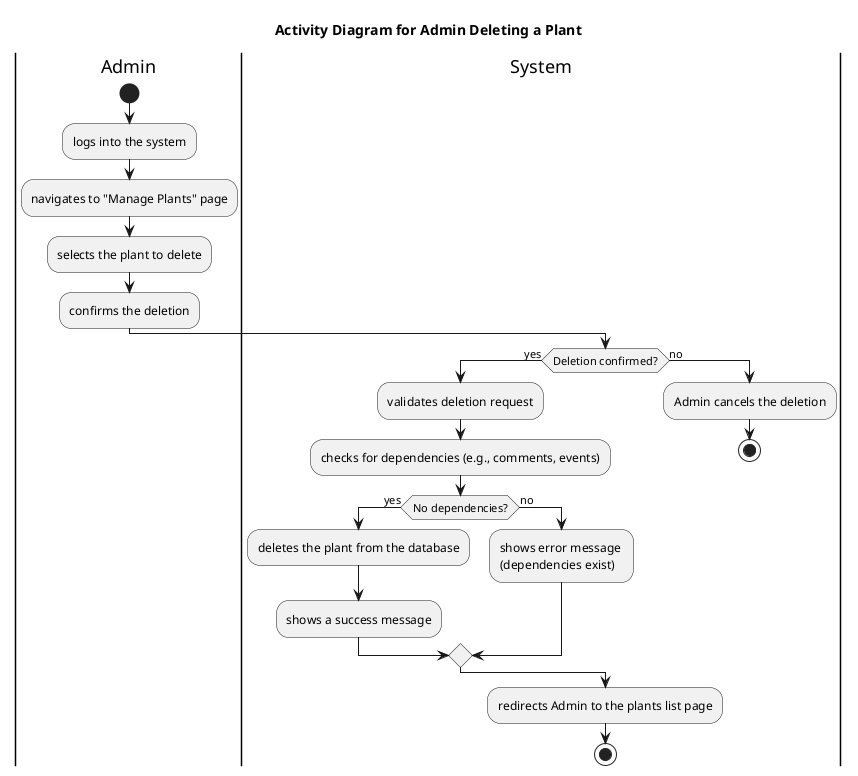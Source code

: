 @startuml Activity Diagram for Admin Deleting a Plant
title Activity Diagram for Admin Deleting a Plant

|Admin|
start
:logs into the system;
:navigates to "Manage Plants" page;
:selects the plant to delete;
:confirms the deletion;

|System|
if (Deletion confirmed?) then (yes)
    :validates deletion request;
    :checks for dependencies (e.g., comments, events);
    if (No dependencies?) then (yes)
        :deletes the plant from the database;
        :shows a success message;
    else (no)
        :shows error message \n(dependencies exist);
    endif
else (no)
    :Admin cancels the deletion;
    stop
endif

:redirects Admin to the plants list page;
stop
@enduml
